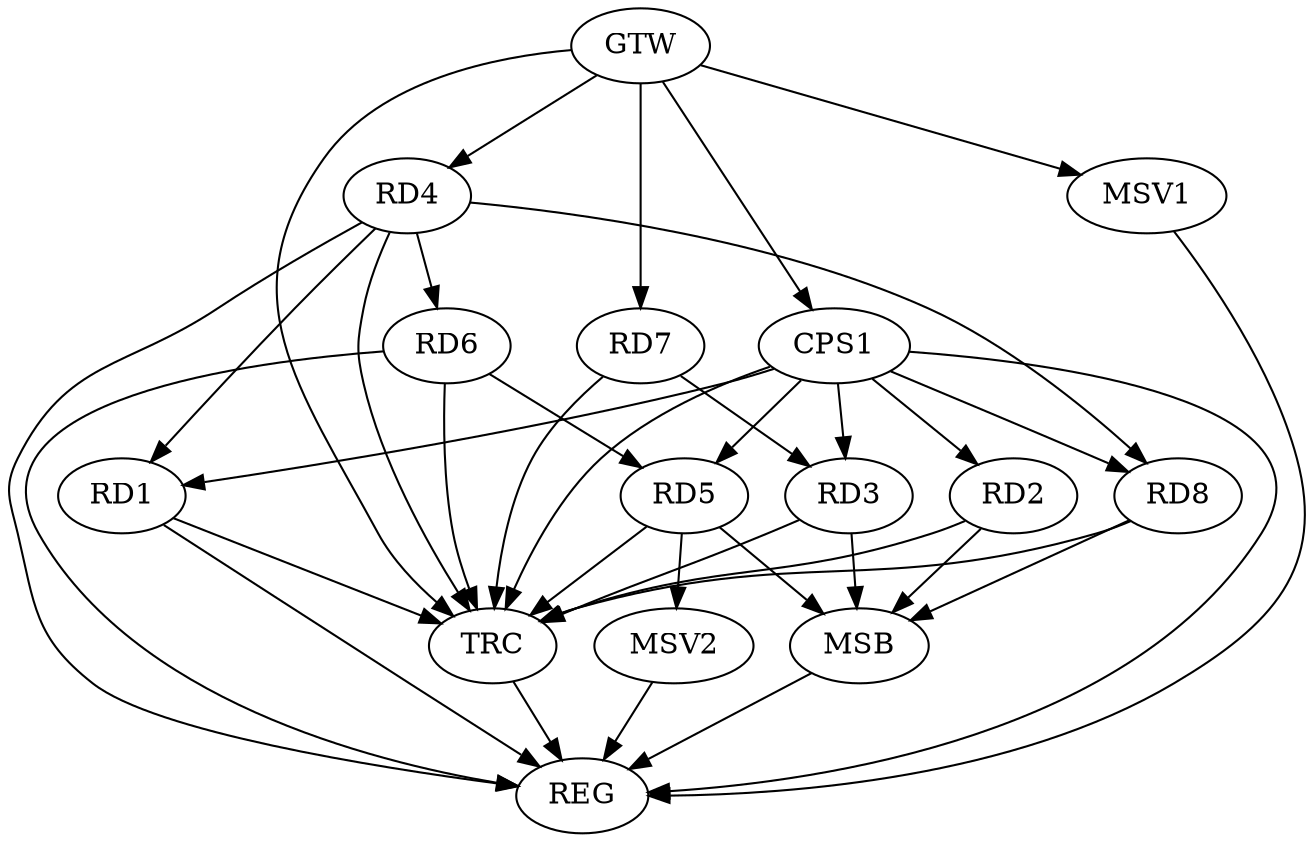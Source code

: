 strict digraph G {
  RD1 [ label="RD1" ];
  RD2 [ label="RD2" ];
  RD3 [ label="RD3" ];
  RD4 [ label="RD4" ];
  RD5 [ label="RD5" ];
  RD6 [ label="RD6" ];
  RD7 [ label="RD7" ];
  RD8 [ label="RD8" ];
  CPS1 [ label="CPS1" ];
  GTW [ label="GTW" ];
  REG [ label="REG" ];
  MSB [ label="MSB" ];
  TRC [ label="TRC" ];
  MSV1 [ label="MSV1" ];
  MSV2 [ label="MSV2" ];
  RD4 -> RD1;
  RD7 -> RD3;
  RD4 -> RD6;
  RD6 -> RD5;
  CPS1 -> RD1;
  CPS1 -> RD2;
  CPS1 -> RD3;
  CPS1 -> RD5;
  CPS1 -> RD8;
  GTW -> RD4;
  GTW -> RD7;
  GTW -> CPS1;
  RD1 -> REG;
  RD4 -> REG;
  RD6 -> REG;
  CPS1 -> REG;
  RD2 -> MSB;
  MSB -> REG;
  RD3 -> MSB;
  RD5 -> MSB;
  RD8 -> MSB;
  RD1 -> TRC;
  RD2 -> TRC;
  RD3 -> TRC;
  RD4 -> TRC;
  RD5 -> TRC;
  RD6 -> TRC;
  RD7 -> TRC;
  RD8 -> TRC;
  CPS1 -> TRC;
  GTW -> TRC;
  TRC -> REG;
  RD4 -> RD8;
  GTW -> MSV1;
  MSV1 -> REG;
  RD5 -> MSV2;
  MSV2 -> REG;
}
